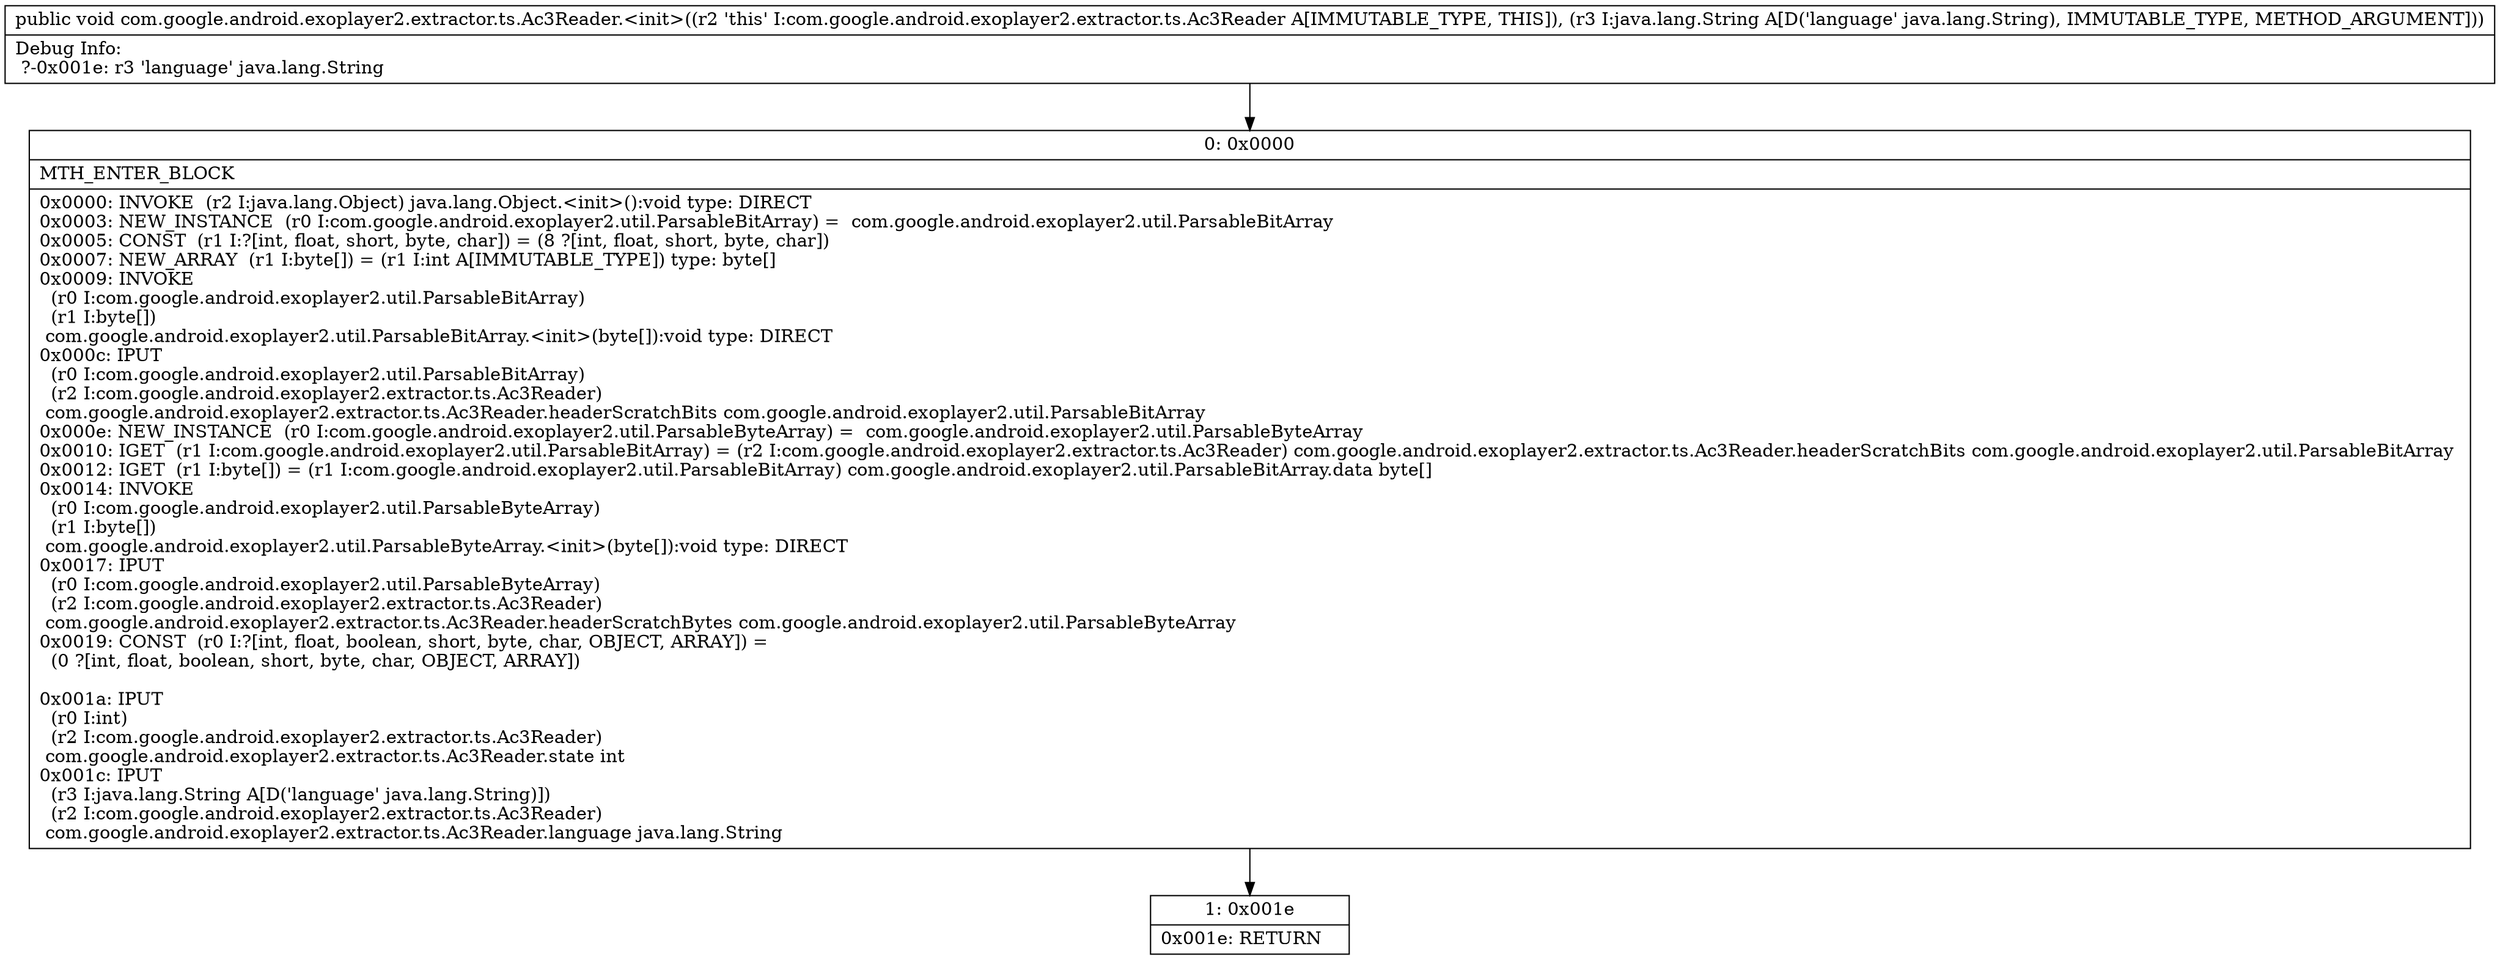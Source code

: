 digraph "CFG forcom.google.android.exoplayer2.extractor.ts.Ac3Reader.\<init\>(Ljava\/lang\/String;)V" {
Node_0 [shape=record,label="{0\:\ 0x0000|MTH_ENTER_BLOCK\l|0x0000: INVOKE  (r2 I:java.lang.Object) java.lang.Object.\<init\>():void type: DIRECT \l0x0003: NEW_INSTANCE  (r0 I:com.google.android.exoplayer2.util.ParsableBitArray) =  com.google.android.exoplayer2.util.ParsableBitArray \l0x0005: CONST  (r1 I:?[int, float, short, byte, char]) = (8 ?[int, float, short, byte, char]) \l0x0007: NEW_ARRAY  (r1 I:byte[]) = (r1 I:int A[IMMUTABLE_TYPE]) type: byte[] \l0x0009: INVOKE  \l  (r0 I:com.google.android.exoplayer2.util.ParsableBitArray)\l  (r1 I:byte[])\l com.google.android.exoplayer2.util.ParsableBitArray.\<init\>(byte[]):void type: DIRECT \l0x000c: IPUT  \l  (r0 I:com.google.android.exoplayer2.util.ParsableBitArray)\l  (r2 I:com.google.android.exoplayer2.extractor.ts.Ac3Reader)\l com.google.android.exoplayer2.extractor.ts.Ac3Reader.headerScratchBits com.google.android.exoplayer2.util.ParsableBitArray \l0x000e: NEW_INSTANCE  (r0 I:com.google.android.exoplayer2.util.ParsableByteArray) =  com.google.android.exoplayer2.util.ParsableByteArray \l0x0010: IGET  (r1 I:com.google.android.exoplayer2.util.ParsableBitArray) = (r2 I:com.google.android.exoplayer2.extractor.ts.Ac3Reader) com.google.android.exoplayer2.extractor.ts.Ac3Reader.headerScratchBits com.google.android.exoplayer2.util.ParsableBitArray \l0x0012: IGET  (r1 I:byte[]) = (r1 I:com.google.android.exoplayer2.util.ParsableBitArray) com.google.android.exoplayer2.util.ParsableBitArray.data byte[] \l0x0014: INVOKE  \l  (r0 I:com.google.android.exoplayer2.util.ParsableByteArray)\l  (r1 I:byte[])\l com.google.android.exoplayer2.util.ParsableByteArray.\<init\>(byte[]):void type: DIRECT \l0x0017: IPUT  \l  (r0 I:com.google.android.exoplayer2.util.ParsableByteArray)\l  (r2 I:com.google.android.exoplayer2.extractor.ts.Ac3Reader)\l com.google.android.exoplayer2.extractor.ts.Ac3Reader.headerScratchBytes com.google.android.exoplayer2.util.ParsableByteArray \l0x0019: CONST  (r0 I:?[int, float, boolean, short, byte, char, OBJECT, ARRAY]) = \l  (0 ?[int, float, boolean, short, byte, char, OBJECT, ARRAY])\l \l0x001a: IPUT  \l  (r0 I:int)\l  (r2 I:com.google.android.exoplayer2.extractor.ts.Ac3Reader)\l com.google.android.exoplayer2.extractor.ts.Ac3Reader.state int \l0x001c: IPUT  \l  (r3 I:java.lang.String A[D('language' java.lang.String)])\l  (r2 I:com.google.android.exoplayer2.extractor.ts.Ac3Reader)\l com.google.android.exoplayer2.extractor.ts.Ac3Reader.language java.lang.String \l}"];
Node_1 [shape=record,label="{1\:\ 0x001e|0x001e: RETURN   \l}"];
MethodNode[shape=record,label="{public void com.google.android.exoplayer2.extractor.ts.Ac3Reader.\<init\>((r2 'this' I:com.google.android.exoplayer2.extractor.ts.Ac3Reader A[IMMUTABLE_TYPE, THIS]), (r3 I:java.lang.String A[D('language' java.lang.String), IMMUTABLE_TYPE, METHOD_ARGUMENT]))  | Debug Info:\l  ?\-0x001e: r3 'language' java.lang.String\l}"];
MethodNode -> Node_0;
Node_0 -> Node_1;
}

